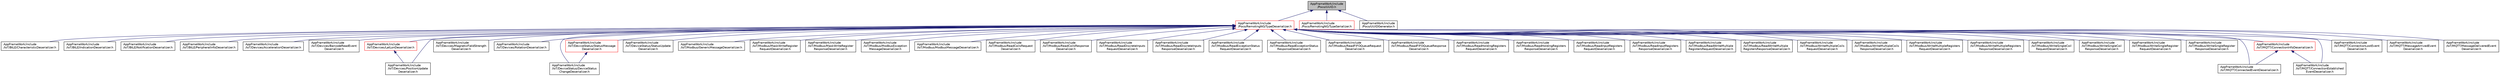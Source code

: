 digraph "AppFrameWork/include/Poco/UUID.h"
{
 // LATEX_PDF_SIZE
  edge [fontname="Helvetica",fontsize="10",labelfontname="Helvetica",labelfontsize="10"];
  node [fontname="Helvetica",fontsize="10",shape=record];
  Node1 [label="AppFrameWork/include\l/Poco/UUID.h",height=0.2,width=0.4,color="black", fillcolor="grey75", style="filled", fontcolor="black",tooltip=" "];
  Node1 -> Node2 [dir="back",color="midnightblue",fontsize="10",style="solid",fontname="Helvetica"];
  Node2 [label="AppFrameWork/include\l/Poco/RemotingNG/TypeDeserializer.h",height=0.2,width=0.4,color="red", fillcolor="white", style="filled",URL="$TypeDeserializer_8h.html",tooltip=" "];
  Node2 -> Node3 [dir="back",color="midnightblue",fontsize="10",style="solid",fontname="Helvetica"];
  Node3 [label="AppFrameWork/include\l/IoT/BtLE/CharacteristicDeserializer.h",height=0.2,width=0.4,color="black", fillcolor="white", style="filled",URL="$CharacteristicDeserializer_8h.html",tooltip=" "];
  Node2 -> Node4 [dir="back",color="midnightblue",fontsize="10",style="solid",fontname="Helvetica"];
  Node4 [label="AppFrameWork/include\l/IoT/BtLE/IndicationDeserializer.h",height=0.2,width=0.4,color="black", fillcolor="white", style="filled",URL="$IndicationDeserializer_8h.html",tooltip=" "];
  Node2 -> Node5 [dir="back",color="midnightblue",fontsize="10",style="solid",fontname="Helvetica"];
  Node5 [label="AppFrameWork/include\l/IoT/BtLE/NotificationDeserializer.h",height=0.2,width=0.4,color="black", fillcolor="white", style="filled",URL="$NotificationDeserializer_8h.html",tooltip=" "];
  Node2 -> Node6 [dir="back",color="midnightblue",fontsize="10",style="solid",fontname="Helvetica"];
  Node6 [label="AppFrameWork/include\l/IoT/BtLE/PeripheralInfoDeserializer.h",height=0.2,width=0.4,color="black", fillcolor="white", style="filled",URL="$PeripheralInfoDeserializer_8h.html",tooltip=" "];
  Node2 -> Node7 [dir="back",color="midnightblue",fontsize="10",style="solid",fontname="Helvetica"];
  Node7 [label="AppFrameWork/include\l/IoT/Devices/AccelerationDeserializer.h",height=0.2,width=0.4,color="black", fillcolor="white", style="filled",URL="$AccelerationDeserializer_8h.html",tooltip=" "];
  Node2 -> Node8 [dir="back",color="midnightblue",fontsize="10",style="solid",fontname="Helvetica"];
  Node8 [label="AppFrameWork/include\l/IoT/Devices/BarcodeReadEvent\lDeserializer.h",height=0.2,width=0.4,color="black", fillcolor="white", style="filled",URL="$BarcodeReadEventDeserializer_8h.html",tooltip=" "];
  Node2 -> Node9 [dir="back",color="midnightblue",fontsize="10",style="solid",fontname="Helvetica"];
  Node9 [label="AppFrameWork/include\l/IoT/Devices/LatLonDeserializer.h",height=0.2,width=0.4,color="red", fillcolor="white", style="filled",URL="$LatLonDeserializer_8h.html",tooltip=" "];
  Node9 -> Node10 [dir="back",color="midnightblue",fontsize="10",style="solid",fontname="Helvetica"];
  Node10 [label="AppFrameWork/include\l/IoT/Devices/PositionUpdate\lDeserializer.h",height=0.2,width=0.4,color="black", fillcolor="white", style="filled",URL="$PositionUpdateDeserializer_8h.html",tooltip=" "];
  Node2 -> Node12 [dir="back",color="midnightblue",fontsize="10",style="solid",fontname="Helvetica"];
  Node12 [label="AppFrameWork/include\l/IoT/Devices/MagneticFieldStrength\lDeserializer.h",height=0.2,width=0.4,color="black", fillcolor="white", style="filled",URL="$MagneticFieldStrengthDeserializer_8h.html",tooltip=" "];
  Node2 -> Node10 [dir="back",color="midnightblue",fontsize="10",style="solid",fontname="Helvetica"];
  Node2 -> Node13 [dir="back",color="midnightblue",fontsize="10",style="solid",fontname="Helvetica"];
  Node13 [label="AppFrameWork/include\l/IoT/Devices/RotationDeserializer.h",height=0.2,width=0.4,color="black", fillcolor="white", style="filled",URL="$RotationDeserializer_8h.html",tooltip=" "];
  Node2 -> Node14 [dir="back",color="midnightblue",fontsize="10",style="solid",fontname="Helvetica"];
  Node14 [label="AppFrameWork/include\l/IoT/DeviceStatus/DeviceStatus\lChangeDeserializer.h",height=0.2,width=0.4,color="black", fillcolor="white", style="filled",URL="$DeviceStatusChangeDeserializer_8h.html",tooltip=" "];
  Node2 -> Node15 [dir="back",color="midnightblue",fontsize="10",style="solid",fontname="Helvetica"];
  Node15 [label="AppFrameWork/include\l/IoT/DeviceStatus/StatusMessage\lDeserializer.h",height=0.2,width=0.4,color="red", fillcolor="white", style="filled",URL="$StatusMessageDeserializer_8h.html",tooltip=" "];
  Node15 -> Node14 [dir="back",color="midnightblue",fontsize="10",style="solid",fontname="Helvetica"];
  Node2 -> Node17 [dir="back",color="midnightblue",fontsize="10",style="solid",fontname="Helvetica"];
  Node17 [label="AppFrameWork/include\l/IoT/DeviceStatus/StatusUpdate\lDeserializer.h",height=0.2,width=0.4,color="black", fillcolor="white", style="filled",URL="$StatusUpdateDeserializer_8h.html",tooltip=" "];
  Node2 -> Node18 [dir="back",color="midnightblue",fontsize="10",style="solid",fontname="Helvetica"];
  Node18 [label="AppFrameWork/include\l/IoT/Modbus/GenericMessageDeserializer.h",height=0.2,width=0.4,color="black", fillcolor="white", style="filled",URL="$GenericMessageDeserializer_8h.html",tooltip=" "];
  Node2 -> Node19 [dir="back",color="midnightblue",fontsize="10",style="solid",fontname="Helvetica"];
  Node19 [label="AppFrameWork/include\l/IoT/Modbus/MaskWriteRegister\lRequestDeserializer.h",height=0.2,width=0.4,color="black", fillcolor="white", style="filled",URL="$MaskWriteRegisterRequestDeserializer_8h.html",tooltip=" "];
  Node2 -> Node20 [dir="back",color="midnightblue",fontsize="10",style="solid",fontname="Helvetica"];
  Node20 [label="AppFrameWork/include\l/IoT/Modbus/MaskWriteRegister\lResponseDeserializer.h",height=0.2,width=0.4,color="black", fillcolor="white", style="filled",URL="$MaskWriteRegisterResponseDeserializer_8h.html",tooltip=" "];
  Node2 -> Node21 [dir="back",color="midnightblue",fontsize="10",style="solid",fontname="Helvetica"];
  Node21 [label="AppFrameWork/include\l/IoT/Modbus/ModbusException\lMessageDeserializer.h",height=0.2,width=0.4,color="black", fillcolor="white", style="filled",URL="$ModbusExceptionMessageDeserializer_8h.html",tooltip=" "];
  Node2 -> Node22 [dir="back",color="midnightblue",fontsize="10",style="solid",fontname="Helvetica"];
  Node22 [label="AppFrameWork/include\l/IoT/Modbus/ModbusMessageDeserializer.h",height=0.2,width=0.4,color="black", fillcolor="white", style="filled",URL="$ModbusMessageDeserializer_8h.html",tooltip=" "];
  Node2 -> Node23 [dir="back",color="midnightblue",fontsize="10",style="solid",fontname="Helvetica"];
  Node23 [label="AppFrameWork/include\l/IoT/Modbus/ReadCoilsRequest\lDeserializer.h",height=0.2,width=0.4,color="black", fillcolor="white", style="filled",URL="$ReadCoilsRequestDeserializer_8h.html",tooltip=" "];
  Node2 -> Node24 [dir="back",color="midnightblue",fontsize="10",style="solid",fontname="Helvetica"];
  Node24 [label="AppFrameWork/include\l/IoT/Modbus/ReadCoilsResponse\lDeserializer.h",height=0.2,width=0.4,color="black", fillcolor="white", style="filled",URL="$ReadCoilsResponseDeserializer_8h.html",tooltip=" "];
  Node2 -> Node25 [dir="back",color="midnightblue",fontsize="10",style="solid",fontname="Helvetica"];
  Node25 [label="AppFrameWork/include\l/IoT/Modbus/ReadDiscreteInputs\lRequestDeserializer.h",height=0.2,width=0.4,color="black", fillcolor="white", style="filled",URL="$ReadDiscreteInputsRequestDeserializer_8h.html",tooltip=" "];
  Node2 -> Node26 [dir="back",color="midnightblue",fontsize="10",style="solid",fontname="Helvetica"];
  Node26 [label="AppFrameWork/include\l/IoT/Modbus/ReadDiscreteInputs\lResponseDeserializer.h",height=0.2,width=0.4,color="black", fillcolor="white", style="filled",URL="$ReadDiscreteInputsResponseDeserializer_8h.html",tooltip=" "];
  Node2 -> Node27 [dir="back",color="midnightblue",fontsize="10",style="solid",fontname="Helvetica"];
  Node27 [label="AppFrameWork/include\l/IoT/Modbus/ReadExceptionStatus\lRequestDeserializer.h",height=0.2,width=0.4,color="black", fillcolor="white", style="filled",URL="$ReadExceptionStatusRequestDeserializer_8h.html",tooltip=" "];
  Node2 -> Node28 [dir="back",color="midnightblue",fontsize="10",style="solid",fontname="Helvetica"];
  Node28 [label="AppFrameWork/include\l/IoT/Modbus/ReadExceptionStatus\lResponseDeserializer.h",height=0.2,width=0.4,color="black", fillcolor="white", style="filled",URL="$ReadExceptionStatusResponseDeserializer_8h.html",tooltip=" "];
  Node2 -> Node29 [dir="back",color="midnightblue",fontsize="10",style="solid",fontname="Helvetica"];
  Node29 [label="AppFrameWork/include\l/IoT/Modbus/ReadFIFOQueueRequest\lDeserializer.h",height=0.2,width=0.4,color="black", fillcolor="white", style="filled",URL="$ReadFIFOQueueRequestDeserializer_8h.html",tooltip=" "];
  Node2 -> Node30 [dir="back",color="midnightblue",fontsize="10",style="solid",fontname="Helvetica"];
  Node30 [label="AppFrameWork/include\l/IoT/Modbus/ReadFIFOQueueResponse\lDeserializer.h",height=0.2,width=0.4,color="black", fillcolor="white", style="filled",URL="$ReadFIFOQueueResponseDeserializer_8h.html",tooltip=" "];
  Node2 -> Node31 [dir="back",color="midnightblue",fontsize="10",style="solid",fontname="Helvetica"];
  Node31 [label="AppFrameWork/include\l/IoT/Modbus/ReadHoldingRegisters\lRequestDeserializer.h",height=0.2,width=0.4,color="black", fillcolor="white", style="filled",URL="$ReadHoldingRegistersRequestDeserializer_8h.html",tooltip=" "];
  Node2 -> Node32 [dir="back",color="midnightblue",fontsize="10",style="solid",fontname="Helvetica"];
  Node32 [label="AppFrameWork/include\l/IoT/Modbus/ReadHoldingRegisters\lResponseDeserializer.h",height=0.2,width=0.4,color="black", fillcolor="white", style="filled",URL="$ReadHoldingRegistersResponseDeserializer_8h.html",tooltip=" "];
  Node2 -> Node33 [dir="back",color="midnightblue",fontsize="10",style="solid",fontname="Helvetica"];
  Node33 [label="AppFrameWork/include\l/IoT/Modbus/ReadInputRegisters\lRequestDeserializer.h",height=0.2,width=0.4,color="black", fillcolor="white", style="filled",URL="$ReadInputRegistersRequestDeserializer_8h.html",tooltip=" "];
  Node2 -> Node34 [dir="back",color="midnightblue",fontsize="10",style="solid",fontname="Helvetica"];
  Node34 [label="AppFrameWork/include\l/IoT/Modbus/ReadInputRegisters\lResponseDeserializer.h",height=0.2,width=0.4,color="black", fillcolor="white", style="filled",URL="$ReadInputRegistersResponseDeserializer_8h.html",tooltip=" "];
  Node2 -> Node35 [dir="back",color="midnightblue",fontsize="10",style="solid",fontname="Helvetica"];
  Node35 [label="AppFrameWork/include\l/IoT/Modbus/ReadWriteMultiple\lRegistersRequestDeserializer.h",height=0.2,width=0.4,color="black", fillcolor="white", style="filled",URL="$ReadWriteMultipleRegistersRequestDeserializer_8h.html",tooltip=" "];
  Node2 -> Node36 [dir="back",color="midnightblue",fontsize="10",style="solid",fontname="Helvetica"];
  Node36 [label="AppFrameWork/include\l/IoT/Modbus/ReadWriteMultiple\lRegistersResponseDeserializer.h",height=0.2,width=0.4,color="black", fillcolor="white", style="filled",URL="$ReadWriteMultipleRegistersResponseDeserializer_8h.html",tooltip=" "];
  Node2 -> Node37 [dir="back",color="midnightblue",fontsize="10",style="solid",fontname="Helvetica"];
  Node37 [label="AppFrameWork/include\l/IoT/Modbus/WriteMultipleCoils\lRequestDeserializer.h",height=0.2,width=0.4,color="black", fillcolor="white", style="filled",URL="$WriteMultipleCoilsRequestDeserializer_8h.html",tooltip=" "];
  Node2 -> Node38 [dir="back",color="midnightblue",fontsize="10",style="solid",fontname="Helvetica"];
  Node38 [label="AppFrameWork/include\l/IoT/Modbus/WriteMultipleCoils\lResponseDeserializer.h",height=0.2,width=0.4,color="black", fillcolor="white", style="filled",URL="$WriteMultipleCoilsResponseDeserializer_8h.html",tooltip=" "];
  Node2 -> Node39 [dir="back",color="midnightblue",fontsize="10",style="solid",fontname="Helvetica"];
  Node39 [label="AppFrameWork/include\l/IoT/Modbus/WriteMultipleRegisters\lRequestDeserializer.h",height=0.2,width=0.4,color="black", fillcolor="white", style="filled",URL="$WriteMultipleRegistersRequestDeserializer_8h.html",tooltip=" "];
  Node2 -> Node40 [dir="back",color="midnightblue",fontsize="10",style="solid",fontname="Helvetica"];
  Node40 [label="AppFrameWork/include\l/IoT/Modbus/WriteMultipleRegisters\lResponseDeserializer.h",height=0.2,width=0.4,color="black", fillcolor="white", style="filled",URL="$WriteMultipleRegistersResponseDeserializer_8h.html",tooltip=" "];
  Node2 -> Node41 [dir="back",color="midnightblue",fontsize="10",style="solid",fontname="Helvetica"];
  Node41 [label="AppFrameWork/include\l/IoT/Modbus/WriteSingleCoil\lRequestDeserializer.h",height=0.2,width=0.4,color="black", fillcolor="white", style="filled",URL="$WriteSingleCoilRequestDeserializer_8h.html",tooltip=" "];
  Node2 -> Node42 [dir="back",color="midnightblue",fontsize="10",style="solid",fontname="Helvetica"];
  Node42 [label="AppFrameWork/include\l/IoT/Modbus/WriteSingleCoil\lResponseDeserializer.h",height=0.2,width=0.4,color="black", fillcolor="white", style="filled",URL="$WriteSingleCoilResponseDeserializer_8h.html",tooltip=" "];
  Node2 -> Node43 [dir="back",color="midnightblue",fontsize="10",style="solid",fontname="Helvetica"];
  Node43 [label="AppFrameWork/include\l/IoT/Modbus/WriteSingleRegister\lRequestDeserializer.h",height=0.2,width=0.4,color="black", fillcolor="white", style="filled",URL="$WriteSingleRegisterRequestDeserializer_8h.html",tooltip=" "];
  Node2 -> Node44 [dir="back",color="midnightblue",fontsize="10",style="solid",fontname="Helvetica"];
  Node44 [label="AppFrameWork/include\l/IoT/Modbus/WriteSingleRegister\lResponseDeserializer.h",height=0.2,width=0.4,color="black", fillcolor="white", style="filled",URL="$WriteSingleRegisterResponseDeserializer_8h.html",tooltip=" "];
  Node2 -> Node45 [dir="back",color="midnightblue",fontsize="10",style="solid",fontname="Helvetica"];
  Node45 [label="AppFrameWork/include\l/IoT/MQTT/ConnectedEventDeserializer.h",height=0.2,width=0.4,color="black", fillcolor="white", style="filled",URL="$ConnectedEventDeserializer_8h.html",tooltip=" "];
  Node2 -> Node46 [dir="back",color="midnightblue",fontsize="10",style="solid",fontname="Helvetica"];
  Node46 [label="AppFrameWork/include\l/IoT/MQTT/ConnectionEstablished\lEventDeserializer.h",height=0.2,width=0.4,color="black", fillcolor="white", style="filled",URL="$ConnectionEstablishedEventDeserializer_8h.html",tooltip=" "];
  Node2 -> Node47 [dir="back",color="midnightblue",fontsize="10",style="solid",fontname="Helvetica"];
  Node47 [label="AppFrameWork/include\l/IoT/MQTT/ConnectionInfoDeserializer.h",height=0.2,width=0.4,color="red", fillcolor="white", style="filled",URL="$ConnectionInfoDeserializer_8h.html",tooltip=" "];
  Node47 -> Node45 [dir="back",color="midnightblue",fontsize="10",style="solid",fontname="Helvetica"];
  Node47 -> Node46 [dir="back",color="midnightblue",fontsize="10",style="solid",fontname="Helvetica"];
  Node2 -> Node50 [dir="back",color="midnightblue",fontsize="10",style="solid",fontname="Helvetica"];
  Node50 [label="AppFrameWork/include\l/IoT/MQTT/ConnectionLostEvent\lDeserializer.h",height=0.2,width=0.4,color="black", fillcolor="white", style="filled",URL="$ConnectionLostEventDeserializer_8h.html",tooltip=" "];
  Node2 -> Node51 [dir="back",color="midnightblue",fontsize="10",style="solid",fontname="Helvetica"];
  Node51 [label="AppFrameWork/include\l/IoT/MQTT/MessageArrivedEvent\lDeserializer.h",height=0.2,width=0.4,color="black", fillcolor="white", style="filled",URL="$MessageArrivedEventDeserializer_8h.html",tooltip=" "];
  Node2 -> Node52 [dir="back",color="midnightblue",fontsize="10",style="solid",fontname="Helvetica"];
  Node52 [label="AppFrameWork/include\l/IoT/MQTT/MessageDeliveredEvent\lDeserializer.h",height=0.2,width=0.4,color="black", fillcolor="white", style="filled",URL="$MessageDeliveredEventDeserializer_8h.html",tooltip=" "];
  Node1 -> Node81 [dir="back",color="midnightblue",fontsize="10",style="solid",fontname="Helvetica"];
  Node81 [label="AppFrameWork/include\l/Poco/RemotingNG/TypeSerializer.h",height=0.2,width=0.4,color="red", fillcolor="white", style="filled",URL="$TypeSerializer_8h.html",tooltip=" "];
  Node1 -> Node144 [dir="back",color="midnightblue",fontsize="10",style="solid",fontname="Helvetica"];
  Node144 [label="AppFrameWork/include\l/Poco/UUIDGenerator.h",height=0.2,width=0.4,color="black", fillcolor="white", style="filled",URL="$UUIDGenerator_8h.html",tooltip=" "];
}
